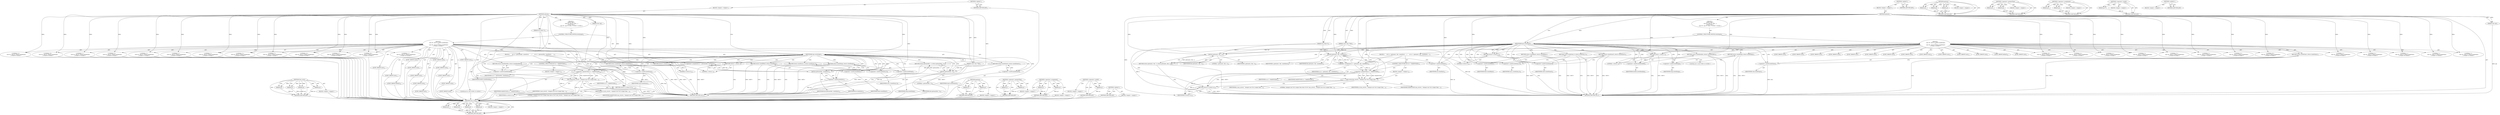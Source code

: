 digraph "&lt;global&gt;" {
vulnerable_146 [label=<(METHOD,luaL_error)>];
vulnerable_147 [label=<(PARAM,p1)>];
vulnerable_148 [label=<(PARAM,p2)>];
vulnerable_149 [label=<(PARAM,p3)>];
vulnerable_150 [label=<(PARAM,p4)>];
vulnerable_151 [label=<(BLOCK,&lt;empty&gt;,&lt;empty&gt;)>];
vulnerable_152 [label=<(METHOD_RETURN,ANY)>];
vulnerable_6 [label=<(METHOD,&lt;global&gt;)<SUB>1</SUB>>];
vulnerable_7 [label=<(BLOCK,&lt;empty&gt;,&lt;empty&gt;)<SUB>1</SUB>>];
vulnerable_8 [label=<(METHOD,optsize)<SUB>1</SUB>>];
vulnerable_9 [label=<(PARAM,lua_State *L)<SUB>1</SUB>>];
vulnerable_10 [label=<(PARAM,char opt)<SUB>1</SUB>>];
vulnerable_11 [label=<(PARAM,const char **fmt)<SUB>1</SUB>>];
vulnerable_12 [label="<(BLOCK,{
  switch (opt) {
    case 'B': case 'b': retu...,{
  switch (opt) {
    case 'B': case 'b': retu...)<SUB>1</SUB>>"];
vulnerable_13 [label=<(CONTROL_STRUCTURE,SWITCH,switch(opt))<SUB>2</SUB>>];
vulnerable_14 [label=<(IDENTIFIER,opt,switch(opt))<SUB>2</SUB>>];
vulnerable_15 [label="<(BLOCK,{
    case 'B': case 'b': return sizeof(char);
...,{
    case 'B': case 'b': return sizeof(char);
...)<SUB>2</SUB>>"];
vulnerable_16 [label=<(JUMP_TARGET,case)<SUB>3</SUB>>];
vulnerable_17 [label="<(LITERAL,'B',{
    case 'B': case 'b': return sizeof(char);
...)<SUB>3</SUB>>"];
vulnerable_18 [label=<(JUMP_TARGET,case)<SUB>3</SUB>>];
vulnerable_19 [label="<(LITERAL,'b',{
    case 'B': case 'b': return sizeof(char);
...)<SUB>3</SUB>>"];
vulnerable_20 [label=<(RETURN,return sizeof(char);,return sizeof(char);)<SUB>3</SUB>>];
vulnerable_21 [label=<(&lt;operator&gt;.sizeOf,sizeof(char))<SUB>3</SUB>>];
vulnerable_22 [label=<(IDENTIFIER,char,sizeof(char))<SUB>3</SUB>>];
vulnerable_23 [label=<(JUMP_TARGET,case)<SUB>4</SUB>>];
vulnerable_24 [label="<(LITERAL,'H',{
    case 'B': case 'b': return sizeof(char);
...)<SUB>4</SUB>>"];
vulnerable_25 [label=<(JUMP_TARGET,case)<SUB>4</SUB>>];
vulnerable_26 [label="<(LITERAL,'h',{
    case 'B': case 'b': return sizeof(char);
...)<SUB>4</SUB>>"];
vulnerable_27 [label=<(RETURN,return sizeof(short);,return sizeof(short);)<SUB>4</SUB>>];
vulnerable_28 [label=<(&lt;operator&gt;.sizeOf,sizeof(short))<SUB>4</SUB>>];
vulnerable_29 [label=<(IDENTIFIER,short,sizeof(short))<SUB>4</SUB>>];
vulnerable_30 [label=<(JUMP_TARGET,case)<SUB>5</SUB>>];
vulnerable_31 [label="<(LITERAL,'L',{
    case 'B': case 'b': return sizeof(char);
...)<SUB>5</SUB>>"];
vulnerable_32 [label=<(JUMP_TARGET,case)<SUB>5</SUB>>];
vulnerable_33 [label="<(LITERAL,'l',{
    case 'B': case 'b': return sizeof(char);
...)<SUB>5</SUB>>"];
vulnerable_34 [label=<(RETURN,return sizeof(long);,return sizeof(long);)<SUB>5</SUB>>];
vulnerable_35 [label=<(&lt;operator&gt;.sizeOf,sizeof(long))<SUB>5</SUB>>];
vulnerable_36 [label=<(IDENTIFIER,long,sizeof(long))<SUB>5</SUB>>];
vulnerable_37 [label=<(JUMP_TARGET,case)<SUB>6</SUB>>];
vulnerable_38 [label="<(LITERAL,'T',{
    case 'B': case 'b': return sizeof(char);
...)<SUB>6</SUB>>"];
vulnerable_39 [label=<(RETURN,return sizeof(size_t);,return sizeof(size_t);)<SUB>6</SUB>>];
vulnerable_40 [label=<(&lt;operator&gt;.sizeOf,sizeof(size_t))<SUB>6</SUB>>];
vulnerable_41 [label=<(IDENTIFIER,size_t,sizeof(size_t))<SUB>6</SUB>>];
vulnerable_42 [label=<(JUMP_TARGET,case)<SUB>7</SUB>>];
vulnerable_43 [label="<(LITERAL,'f',{
    case 'B': case 'b': return sizeof(char);
...)<SUB>7</SUB>>"];
vulnerable_44 [label=<(RETURN,return sizeof(float);,return sizeof(float);)<SUB>7</SUB>>];
vulnerable_45 [label=<(&lt;operator&gt;.sizeOf,sizeof(float))<SUB>7</SUB>>];
vulnerable_46 [label=<(IDENTIFIER,float,sizeof(float))<SUB>7</SUB>>];
vulnerable_47 [label=<(JUMP_TARGET,case)<SUB>8</SUB>>];
vulnerable_48 [label="<(LITERAL,'d',{
    case 'B': case 'b': return sizeof(char);
...)<SUB>8</SUB>>"];
vulnerable_49 [label=<(RETURN,return sizeof(double);,return sizeof(double);)<SUB>8</SUB>>];
vulnerable_50 [label=<(&lt;operator&gt;.sizeOf,sizeof(double))<SUB>8</SUB>>];
vulnerable_51 [label=<(IDENTIFIER,double,sizeof(double))<SUB>8</SUB>>];
vulnerable_52 [label=<(JUMP_TARGET,case)<SUB>9</SUB>>];
vulnerable_53 [label="<(LITERAL,'x',{
    case 'B': case 'b': return sizeof(char);
...)<SUB>9</SUB>>"];
vulnerable_54 [label=<(RETURN,return 1;,return 1;)<SUB>9</SUB>>];
vulnerable_55 [label=<(LITERAL,1,return 1;)<SUB>9</SUB>>];
vulnerable_56 [label=<(JUMP_TARGET,case)<SUB>10</SUB>>];
vulnerable_57 [label="<(LITERAL,'c',{
    case 'B': case 'b': return sizeof(char);
...)<SUB>10</SUB>>"];
vulnerable_58 [label=<(RETURN,return getnum(L, fmt, 1);,return getnum(L, fmt, 1);)<SUB>10</SUB>>];
vulnerable_59 [label=<(getnum,getnum(L, fmt, 1))<SUB>10</SUB>>];
vulnerable_60 [label=<(IDENTIFIER,L,getnum(L, fmt, 1))<SUB>10</SUB>>];
vulnerable_61 [label=<(IDENTIFIER,fmt,getnum(L, fmt, 1))<SUB>10</SUB>>];
vulnerable_62 [label=<(LITERAL,1,getnum(L, fmt, 1))<SUB>10</SUB>>];
vulnerable_63 [label=<(JUMP_TARGET,case)<SUB>11</SUB>>];
vulnerable_64 [label="<(LITERAL,'i',{
    case 'B': case 'b': return sizeof(char);
...)<SUB>11</SUB>>"];
vulnerable_65 [label=<(JUMP_TARGET,case)<SUB>11</SUB>>];
vulnerable_66 [label="<(LITERAL,'I',{
    case 'B': case 'b': return sizeof(char);
...)<SUB>11</SUB>>"];
vulnerable_67 [label=<(BLOCK,{
      int sz = getnum(L, fmt, sizeof(int));
 ...,{
      int sz = getnum(L, fmt, sizeof(int));
 ...)<SUB>11</SUB>>];
vulnerable_68 [label="<(LOCAL,int sz: int)<SUB>12</SUB>>"];
vulnerable_69 [label=<(&lt;operator&gt;.assignment,sz = getnum(L, fmt, sizeof(int)))<SUB>12</SUB>>];
vulnerable_70 [label=<(IDENTIFIER,sz,sz = getnum(L, fmt, sizeof(int)))<SUB>12</SUB>>];
vulnerable_71 [label=<(getnum,getnum(L, fmt, sizeof(int)))<SUB>12</SUB>>];
vulnerable_72 [label=<(IDENTIFIER,L,getnum(L, fmt, sizeof(int)))<SUB>12</SUB>>];
vulnerable_73 [label=<(IDENTIFIER,fmt,getnum(L, fmt, sizeof(int)))<SUB>12</SUB>>];
vulnerable_74 [label=<(&lt;operator&gt;.sizeOf,sizeof(int))<SUB>12</SUB>>];
vulnerable_75 [label=<(IDENTIFIER,int,sizeof(int))<SUB>12</SUB>>];
vulnerable_76 [label=<(CONTROL_STRUCTURE,IF,if (sz &gt; MAXINTSIZE))<SUB>13</SUB>>];
vulnerable_77 [label=<(&lt;operator&gt;.greaterThan,sz &gt; MAXINTSIZE)<SUB>13</SUB>>];
vulnerable_78 [label=<(IDENTIFIER,sz,sz &gt; MAXINTSIZE)<SUB>13</SUB>>];
vulnerable_79 [label=<(IDENTIFIER,MAXINTSIZE,sz &gt; MAXINTSIZE)<SUB>13</SUB>>];
vulnerable_80 [label=<(BLOCK,&lt;empty&gt;,&lt;empty&gt;)<SUB>14</SUB>>];
vulnerable_81 [label=<(luaL_error,luaL_error(L, &quot;integral size %d is larger than ...)<SUB>14</SUB>>];
vulnerable_82 [label=<(IDENTIFIER,L,luaL_error(L, &quot;integral size %d is larger than ...)<SUB>14</SUB>>];
vulnerable_83 [label=<(LITERAL,&quot;integral size %d is larger than limit of %d&quot;,luaL_error(L, &quot;integral size %d is larger than ...)<SUB>14</SUB>>];
vulnerable_84 [label=<(IDENTIFIER,sz,luaL_error(L, &quot;integral size %d is larger than ...)<SUB>15</SUB>>];
vulnerable_85 [label=<(IDENTIFIER,MAXINTSIZE,luaL_error(L, &quot;integral size %d is larger than ...)<SUB>15</SUB>>];
vulnerable_86 [label=<(RETURN,return sz;,return sz;)<SUB>16</SUB>>];
vulnerable_87 [label=<(IDENTIFIER,sz,return sz;)<SUB>16</SUB>>];
vulnerable_88 [label=<(JUMP_TARGET,default)<SUB>18</SUB>>];
vulnerable_89 [label=<(RETURN,return 0;,return 0;)<SUB>18</SUB>>];
vulnerable_90 [label=<(LITERAL,0,return 0;)<SUB>18</SUB>>];
vulnerable_91 [label=<(METHOD_RETURN,size_t)<SUB>1</SUB>>];
vulnerable_93 [label=<(METHOD_RETURN,ANY)<SUB>1</SUB>>];
vulnerable_130 [label=<(METHOD,getnum)>];
vulnerable_131 [label=<(PARAM,p1)>];
vulnerable_132 [label=<(PARAM,p2)>];
vulnerable_133 [label=<(PARAM,p3)>];
vulnerable_134 [label=<(BLOCK,&lt;empty&gt;,&lt;empty&gt;)>];
vulnerable_135 [label=<(METHOD_RETURN,ANY)>];
vulnerable_141 [label=<(METHOD,&lt;operator&gt;.greaterThan)>];
vulnerable_142 [label=<(PARAM,p1)>];
vulnerable_143 [label=<(PARAM,p2)>];
vulnerable_144 [label=<(BLOCK,&lt;empty&gt;,&lt;empty&gt;)>];
vulnerable_145 [label=<(METHOD_RETURN,ANY)>];
vulnerable_136 [label=<(METHOD,&lt;operator&gt;.assignment)>];
vulnerable_137 [label=<(PARAM,p1)>];
vulnerable_138 [label=<(PARAM,p2)>];
vulnerable_139 [label=<(BLOCK,&lt;empty&gt;,&lt;empty&gt;)>];
vulnerable_140 [label=<(METHOD_RETURN,ANY)>];
vulnerable_126 [label=<(METHOD,&lt;operator&gt;.sizeOf)>];
vulnerable_127 [label=<(PARAM,p1)>];
vulnerable_128 [label=<(BLOCK,&lt;empty&gt;,&lt;empty&gt;)>];
vulnerable_129 [label=<(METHOD_RETURN,ANY)>];
vulnerable_120 [label=<(METHOD,&lt;global&gt;)<SUB>1</SUB>>];
vulnerable_121 [label=<(BLOCK,&lt;empty&gt;,&lt;empty&gt;)>];
vulnerable_122 [label=<(METHOD_RETURN,ANY)>];
fixed_143 [label=<(METHOD,luaL_error)>];
fixed_144 [label=<(PARAM,p1)>];
fixed_145 [label=<(PARAM,p2)>];
fixed_146 [label=<(PARAM,p3)>];
fixed_147 [label=<(PARAM,p4)>];
fixed_148 [label=<(BLOCK,&lt;empty&gt;,&lt;empty&gt;)>];
fixed_149 [label=<(METHOD_RETURN,ANY)>];
fixed_6 [label=<(METHOD,&lt;global&gt;)<SUB>1</SUB>>];
fixed_7 [label=<(BLOCK,&lt;empty&gt;,&lt;empty&gt;)<SUB>1</SUB>>];
fixed_8 [label=<(METHOD,optsize)<SUB>1</SUB>>];
fixed_9 [label=<(PARAM,lua_State *L)<SUB>1</SUB>>];
fixed_10 [label=<(PARAM,char opt)<SUB>1</SUB>>];
fixed_11 [label=<(PARAM,const char **fmt)<SUB>1</SUB>>];
fixed_12 [label="<(BLOCK,{
  switch (opt) {
    case 'B': case 'b': retu...,{
  switch (opt) {
    case 'B': case 'b': retu...)<SUB>1</SUB>>"];
fixed_13 [label=<(CONTROL_STRUCTURE,SWITCH,switch(opt))<SUB>2</SUB>>];
fixed_14 [label=<(IDENTIFIER,opt,switch(opt))<SUB>2</SUB>>];
fixed_15 [label="<(BLOCK,{
    case 'B': case 'b': return sizeof(char);
...,{
    case 'B': case 'b': return sizeof(char);
...)<SUB>2</SUB>>"];
fixed_16 [label=<(JUMP_TARGET,case)<SUB>3</SUB>>];
fixed_17 [label="<(LITERAL,'B',{
    case 'B': case 'b': return sizeof(char);
...)<SUB>3</SUB>>"];
fixed_18 [label=<(JUMP_TARGET,case)<SUB>3</SUB>>];
fixed_19 [label="<(LITERAL,'b',{
    case 'B': case 'b': return sizeof(char);
...)<SUB>3</SUB>>"];
fixed_20 [label=<(RETURN,return sizeof(char);,return sizeof(char);)<SUB>3</SUB>>];
fixed_21 [label=<(&lt;operator&gt;.sizeOf,sizeof(char))<SUB>3</SUB>>];
fixed_22 [label=<(IDENTIFIER,char,sizeof(char))<SUB>3</SUB>>];
fixed_23 [label=<(JUMP_TARGET,case)<SUB>4</SUB>>];
fixed_24 [label="<(LITERAL,'H',{
    case 'B': case 'b': return sizeof(char);
...)<SUB>4</SUB>>"];
fixed_25 [label=<(JUMP_TARGET,case)<SUB>4</SUB>>];
fixed_26 [label="<(LITERAL,'h',{
    case 'B': case 'b': return sizeof(char);
...)<SUB>4</SUB>>"];
fixed_27 [label=<(RETURN,return sizeof(short);,return sizeof(short);)<SUB>4</SUB>>];
fixed_28 [label=<(&lt;operator&gt;.sizeOf,sizeof(short))<SUB>4</SUB>>];
fixed_29 [label=<(IDENTIFIER,short,sizeof(short))<SUB>4</SUB>>];
fixed_30 [label=<(JUMP_TARGET,case)<SUB>5</SUB>>];
fixed_31 [label="<(LITERAL,'L',{
    case 'B': case 'b': return sizeof(char);
...)<SUB>5</SUB>>"];
fixed_32 [label=<(JUMP_TARGET,case)<SUB>5</SUB>>];
fixed_33 [label="<(LITERAL,'l',{
    case 'B': case 'b': return sizeof(char);
...)<SUB>5</SUB>>"];
fixed_34 [label=<(RETURN,return sizeof(long);,return sizeof(long);)<SUB>5</SUB>>];
fixed_35 [label=<(&lt;operator&gt;.sizeOf,sizeof(long))<SUB>5</SUB>>];
fixed_36 [label=<(IDENTIFIER,long,sizeof(long))<SUB>5</SUB>>];
fixed_37 [label=<(JUMP_TARGET,case)<SUB>6</SUB>>];
fixed_38 [label="<(LITERAL,'T',{
    case 'B': case 'b': return sizeof(char);
...)<SUB>6</SUB>>"];
fixed_39 [label=<(RETURN,return sizeof(size_t);,return sizeof(size_t);)<SUB>6</SUB>>];
fixed_40 [label=<(&lt;operator&gt;.sizeOf,sizeof(size_t))<SUB>6</SUB>>];
fixed_41 [label=<(IDENTIFIER,size_t,sizeof(size_t))<SUB>6</SUB>>];
fixed_42 [label=<(JUMP_TARGET,case)<SUB>7</SUB>>];
fixed_43 [label="<(LITERAL,'f',{
    case 'B': case 'b': return sizeof(char);
...)<SUB>7</SUB>>"];
fixed_44 [label=<(RETURN,return sizeof(float);,return sizeof(float);)<SUB>7</SUB>>];
fixed_45 [label=<(&lt;operator&gt;.sizeOf,sizeof(float))<SUB>7</SUB>>];
fixed_46 [label=<(IDENTIFIER,float,sizeof(float))<SUB>7</SUB>>];
fixed_47 [label=<(JUMP_TARGET,case)<SUB>8</SUB>>];
fixed_48 [label="<(LITERAL,'d',{
    case 'B': case 'b': return sizeof(char);
...)<SUB>8</SUB>>"];
fixed_49 [label=<(RETURN,return sizeof(double);,return sizeof(double);)<SUB>8</SUB>>];
fixed_50 [label=<(&lt;operator&gt;.sizeOf,sizeof(double))<SUB>8</SUB>>];
fixed_51 [label=<(IDENTIFIER,double,sizeof(double))<SUB>8</SUB>>];
fixed_52 [label=<(JUMP_TARGET,case)<SUB>9</SUB>>];
fixed_53 [label="<(LITERAL,'x',{
    case 'B': case 'b': return sizeof(char);
...)<SUB>9</SUB>>"];
fixed_54 [label=<(RETURN,return 1;,return 1;)<SUB>9</SUB>>];
fixed_55 [label=<(LITERAL,1,return 1;)<SUB>9</SUB>>];
fixed_56 [label=<(JUMP_TARGET,case)<SUB>10</SUB>>];
fixed_57 [label="<(LITERAL,'c',{
    case 'B': case 'b': return sizeof(char);
...)<SUB>10</SUB>>"];
fixed_58 [label=<(RETURN,return getnum(fmt, 1);,return getnum(fmt, 1);)<SUB>10</SUB>>];
fixed_59 [label=<(getnum,getnum(fmt, 1))<SUB>10</SUB>>];
fixed_60 [label=<(IDENTIFIER,fmt,getnum(fmt, 1))<SUB>10</SUB>>];
fixed_61 [label=<(LITERAL,1,getnum(fmt, 1))<SUB>10</SUB>>];
fixed_62 [label=<(JUMP_TARGET,case)<SUB>11</SUB>>];
fixed_63 [label="<(LITERAL,'i',{
    case 'B': case 'b': return sizeof(char);
...)<SUB>11</SUB>>"];
fixed_64 [label=<(JUMP_TARGET,case)<SUB>11</SUB>>];
fixed_65 [label="<(LITERAL,'I',{
    case 'B': case 'b': return sizeof(char);
...)<SUB>11</SUB>>"];
fixed_66 [label=<(BLOCK,{
      int sz = getnum(fmt, sizeof(int));
    ...,{
      int sz = getnum(fmt, sizeof(int));
    ...)<SUB>11</SUB>>];
fixed_67 [label="<(LOCAL,int sz: int)<SUB>12</SUB>>"];
fixed_68 [label=<(&lt;operator&gt;.assignment,sz = getnum(fmt, sizeof(int)))<SUB>12</SUB>>];
fixed_69 [label=<(IDENTIFIER,sz,sz = getnum(fmt, sizeof(int)))<SUB>12</SUB>>];
fixed_70 [label=<(getnum,getnum(fmt, sizeof(int)))<SUB>12</SUB>>];
fixed_71 [label=<(IDENTIFIER,fmt,getnum(fmt, sizeof(int)))<SUB>12</SUB>>];
fixed_72 [label=<(&lt;operator&gt;.sizeOf,sizeof(int))<SUB>12</SUB>>];
fixed_73 [label=<(IDENTIFIER,int,sizeof(int))<SUB>12</SUB>>];
fixed_74 [label=<(CONTROL_STRUCTURE,IF,if (sz &gt; MAXINTSIZE))<SUB>13</SUB>>];
fixed_75 [label=<(&lt;operator&gt;.greaterThan,sz &gt; MAXINTSIZE)<SUB>13</SUB>>];
fixed_76 [label=<(IDENTIFIER,sz,sz &gt; MAXINTSIZE)<SUB>13</SUB>>];
fixed_77 [label=<(IDENTIFIER,MAXINTSIZE,sz &gt; MAXINTSIZE)<SUB>13</SUB>>];
fixed_78 [label=<(BLOCK,&lt;empty&gt;,&lt;empty&gt;)<SUB>14</SUB>>];
fixed_79 [label=<(luaL_error,luaL_error(L, &quot;integral size %d is larger than ...)<SUB>14</SUB>>];
fixed_80 [label=<(IDENTIFIER,L,luaL_error(L, &quot;integral size %d is larger than ...)<SUB>14</SUB>>];
fixed_81 [label=<(LITERAL,&quot;integral size %d is larger than limit of %d&quot;,luaL_error(L, &quot;integral size %d is larger than ...)<SUB>14</SUB>>];
fixed_82 [label=<(IDENTIFIER,sz,luaL_error(L, &quot;integral size %d is larger than ...)<SUB>15</SUB>>];
fixed_83 [label=<(IDENTIFIER,MAXINTSIZE,luaL_error(L, &quot;integral size %d is larger than ...)<SUB>15</SUB>>];
fixed_84 [label=<(RETURN,return sz;,return sz;)<SUB>16</SUB>>];
fixed_85 [label=<(IDENTIFIER,sz,return sz;)<SUB>16</SUB>>];
fixed_86 [label=<(JUMP_TARGET,default)<SUB>18</SUB>>];
fixed_87 [label=<(RETURN,return 0;,return 0;)<SUB>18</SUB>>];
fixed_88 [label=<(LITERAL,0,return 0;)<SUB>18</SUB>>];
fixed_89 [label=<(METHOD_RETURN,size_t)<SUB>1</SUB>>];
fixed_91 [label=<(METHOD_RETURN,ANY)<SUB>1</SUB>>];
fixed_128 [label=<(METHOD,getnum)>];
fixed_129 [label=<(PARAM,p1)>];
fixed_130 [label=<(PARAM,p2)>];
fixed_131 [label=<(BLOCK,&lt;empty&gt;,&lt;empty&gt;)>];
fixed_132 [label=<(METHOD_RETURN,ANY)>];
fixed_138 [label=<(METHOD,&lt;operator&gt;.greaterThan)>];
fixed_139 [label=<(PARAM,p1)>];
fixed_140 [label=<(PARAM,p2)>];
fixed_141 [label=<(BLOCK,&lt;empty&gt;,&lt;empty&gt;)>];
fixed_142 [label=<(METHOD_RETURN,ANY)>];
fixed_133 [label=<(METHOD,&lt;operator&gt;.assignment)>];
fixed_134 [label=<(PARAM,p1)>];
fixed_135 [label=<(PARAM,p2)>];
fixed_136 [label=<(BLOCK,&lt;empty&gt;,&lt;empty&gt;)>];
fixed_137 [label=<(METHOD_RETURN,ANY)>];
fixed_124 [label=<(METHOD,&lt;operator&gt;.sizeOf)>];
fixed_125 [label=<(PARAM,p1)>];
fixed_126 [label=<(BLOCK,&lt;empty&gt;,&lt;empty&gt;)>];
fixed_127 [label=<(METHOD_RETURN,ANY)>];
fixed_118 [label=<(METHOD,&lt;global&gt;)<SUB>1</SUB>>];
fixed_119 [label=<(BLOCK,&lt;empty&gt;,&lt;empty&gt;)>];
fixed_120 [label=<(METHOD_RETURN,ANY)>];
vulnerable_146 -> vulnerable_147  [key=0, label="AST: "];
vulnerable_146 -> vulnerable_147  [key=1, label="DDG: "];
vulnerable_146 -> vulnerable_151  [key=0, label="AST: "];
vulnerable_146 -> vulnerable_148  [key=0, label="AST: "];
vulnerable_146 -> vulnerable_148  [key=1, label="DDG: "];
vulnerable_146 -> vulnerable_152  [key=0, label="AST: "];
vulnerable_146 -> vulnerable_152  [key=1, label="CFG: "];
vulnerable_146 -> vulnerable_149  [key=0, label="AST: "];
vulnerable_146 -> vulnerable_149  [key=1, label="DDG: "];
vulnerable_146 -> vulnerable_150  [key=0, label="AST: "];
vulnerable_146 -> vulnerable_150  [key=1, label="DDG: "];
vulnerable_147 -> vulnerable_152  [key=0, label="DDG: p1"];
vulnerable_148 -> vulnerable_152  [key=0, label="DDG: p2"];
vulnerable_149 -> vulnerable_152  [key=0, label="DDG: p3"];
vulnerable_150 -> vulnerable_152  [key=0, label="DDG: p4"];
vulnerable_6 -> vulnerable_7  [key=0, label="AST: "];
vulnerable_6 -> vulnerable_93  [key=0, label="AST: "];
vulnerable_6 -> vulnerable_93  [key=1, label="CFG: "];
vulnerable_7 -> vulnerable_8  [key=0, label="AST: "];
vulnerable_8 -> vulnerable_9  [key=0, label="AST: "];
vulnerable_8 -> vulnerable_9  [key=1, label="DDG: "];
vulnerable_8 -> vulnerable_10  [key=0, label="AST: "];
vulnerable_8 -> vulnerable_10  [key=1, label="DDG: "];
vulnerable_8 -> vulnerable_11  [key=0, label="AST: "];
vulnerable_8 -> vulnerable_11  [key=1, label="DDG: "];
vulnerable_8 -> vulnerable_12  [key=0, label="AST: "];
vulnerable_8 -> vulnerable_91  [key=0, label="AST: "];
vulnerable_8 -> vulnerable_14  [key=0, label="CFG: "];
vulnerable_8 -> vulnerable_14  [key=1, label="DDG: "];
vulnerable_8 -> vulnerable_17  [key=0, label="DDG: "];
vulnerable_8 -> vulnerable_19  [key=0, label="DDG: "];
vulnerable_8 -> vulnerable_24  [key=0, label="DDG: "];
vulnerable_8 -> vulnerable_26  [key=0, label="DDG: "];
vulnerable_8 -> vulnerable_31  [key=0, label="DDG: "];
vulnerable_8 -> vulnerable_33  [key=0, label="DDG: "];
vulnerable_8 -> vulnerable_38  [key=0, label="DDG: "];
vulnerable_8 -> vulnerable_43  [key=0, label="DDG: "];
vulnerable_8 -> vulnerable_48  [key=0, label="DDG: "];
vulnerable_8 -> vulnerable_53  [key=0, label="DDG: "];
vulnerable_8 -> vulnerable_54  [key=0, label="DDG: "];
vulnerable_8 -> vulnerable_57  [key=0, label="DDG: "];
vulnerable_8 -> vulnerable_64  [key=0, label="DDG: "];
vulnerable_8 -> vulnerable_66  [key=0, label="DDG: "];
vulnerable_8 -> vulnerable_89  [key=0, label="DDG: "];
vulnerable_8 -> vulnerable_55  [key=0, label="DDG: "];
vulnerable_8 -> vulnerable_90  [key=0, label="DDG: "];
vulnerable_8 -> vulnerable_59  [key=0, label="DDG: "];
vulnerable_8 -> vulnerable_87  [key=0, label="DDG: "];
vulnerable_8 -> vulnerable_71  [key=0, label="DDG: "];
vulnerable_8 -> vulnerable_77  [key=0, label="DDG: "];
vulnerable_8 -> vulnerable_81  [key=0, label="DDG: "];
vulnerable_9 -> vulnerable_91  [key=0, label="DDG: L"];
vulnerable_9 -> vulnerable_59  [key=0, label="DDG: L"];
vulnerable_9 -> vulnerable_71  [key=0, label="DDG: L"];
vulnerable_10 -> vulnerable_91  [key=0, label="DDG: opt"];
vulnerable_11 -> vulnerable_91  [key=0, label="DDG: fmt"];
vulnerable_11 -> vulnerable_59  [key=0, label="DDG: fmt"];
vulnerable_11 -> vulnerable_71  [key=0, label="DDG: fmt"];
vulnerable_12 -> vulnerable_13  [key=0, label="AST: "];
vulnerable_13 -> vulnerable_14  [key=0, label="AST: "];
vulnerable_13 -> vulnerable_15  [key=0, label="AST: "];
vulnerable_14 -> vulnerable_21  [key=0, label="CFG: "];
vulnerable_14 -> vulnerable_21  [key=1, label="CDG: "];
vulnerable_14 -> vulnerable_28  [key=0, label="CFG: "];
vulnerable_14 -> vulnerable_28  [key=1, label="CDG: "];
vulnerable_14 -> vulnerable_35  [key=0, label="CFG: "];
vulnerable_14 -> vulnerable_35  [key=1, label="CDG: "];
vulnerable_14 -> vulnerable_40  [key=0, label="CFG: "];
vulnerable_14 -> vulnerable_40  [key=1, label="CDG: "];
vulnerable_14 -> vulnerable_45  [key=0, label="CFG: "];
vulnerable_14 -> vulnerable_45  [key=1, label="CDG: "];
vulnerable_14 -> vulnerable_50  [key=0, label="CFG: "];
vulnerable_14 -> vulnerable_50  [key=1, label="CDG: "];
vulnerable_14 -> vulnerable_54  [key=0, label="CFG: "];
vulnerable_14 -> vulnerable_54  [key=1, label="CDG: "];
vulnerable_14 -> vulnerable_59  [key=0, label="CFG: "];
vulnerable_14 -> vulnerable_59  [key=1, label="CDG: "];
vulnerable_14 -> vulnerable_74  [key=0, label="CFG: "];
vulnerable_14 -> vulnerable_74  [key=1, label="CDG: "];
vulnerable_14 -> vulnerable_89  [key=0, label="CFG: "];
vulnerable_14 -> vulnerable_89  [key=1, label="CDG: "];
vulnerable_14 -> vulnerable_34  [key=0, label="CDG: "];
vulnerable_14 -> vulnerable_49  [key=0, label="CDG: "];
vulnerable_14 -> vulnerable_77  [key=0, label="CDG: "];
vulnerable_14 -> vulnerable_20  [key=0, label="CDG: "];
vulnerable_14 -> vulnerable_69  [key=0, label="CDG: "];
vulnerable_14 -> vulnerable_27  [key=0, label="CDG: "];
vulnerable_14 -> vulnerable_44  [key=0, label="CDG: "];
vulnerable_14 -> vulnerable_58  [key=0, label="CDG: "];
vulnerable_14 -> vulnerable_71  [key=0, label="CDG: "];
vulnerable_14 -> vulnerable_39  [key=0, label="CDG: "];
vulnerable_14 -> vulnerable_86  [key=0, label="CDG: "];
vulnerable_15 -> vulnerable_16  [key=0, label="AST: "];
vulnerable_15 -> vulnerable_17  [key=0, label="AST: "];
vulnerable_15 -> vulnerable_18  [key=0, label="AST: "];
vulnerable_15 -> vulnerable_19  [key=0, label="AST: "];
vulnerable_15 -> vulnerable_20  [key=0, label="AST: "];
vulnerable_15 -> vulnerable_23  [key=0, label="AST: "];
vulnerable_15 -> vulnerable_24  [key=0, label="AST: "];
vulnerable_15 -> vulnerable_25  [key=0, label="AST: "];
vulnerable_15 -> vulnerable_26  [key=0, label="AST: "];
vulnerable_15 -> vulnerable_27  [key=0, label="AST: "];
vulnerable_15 -> vulnerable_30  [key=0, label="AST: "];
vulnerable_15 -> vulnerable_31  [key=0, label="AST: "];
vulnerable_15 -> vulnerable_32  [key=0, label="AST: "];
vulnerable_15 -> vulnerable_33  [key=0, label="AST: "];
vulnerable_15 -> vulnerable_34  [key=0, label="AST: "];
vulnerable_15 -> vulnerable_37  [key=0, label="AST: "];
vulnerable_15 -> vulnerable_38  [key=0, label="AST: "];
vulnerable_15 -> vulnerable_39  [key=0, label="AST: "];
vulnerable_15 -> vulnerable_42  [key=0, label="AST: "];
vulnerable_15 -> vulnerable_43  [key=0, label="AST: "];
vulnerable_15 -> vulnerable_44  [key=0, label="AST: "];
vulnerable_15 -> vulnerable_47  [key=0, label="AST: "];
vulnerable_15 -> vulnerable_48  [key=0, label="AST: "];
vulnerable_15 -> vulnerable_49  [key=0, label="AST: "];
vulnerable_15 -> vulnerable_52  [key=0, label="AST: "];
vulnerable_15 -> vulnerable_53  [key=0, label="AST: "];
vulnerable_15 -> vulnerable_54  [key=0, label="AST: "];
vulnerable_15 -> vulnerable_56  [key=0, label="AST: "];
vulnerable_15 -> vulnerable_57  [key=0, label="AST: "];
vulnerable_15 -> vulnerable_58  [key=0, label="AST: "];
vulnerable_15 -> vulnerable_63  [key=0, label="AST: "];
vulnerable_15 -> vulnerable_64  [key=0, label="AST: "];
vulnerable_15 -> vulnerable_65  [key=0, label="AST: "];
vulnerable_15 -> vulnerable_66  [key=0, label="AST: "];
vulnerable_15 -> vulnerable_67  [key=0, label="AST: "];
vulnerable_15 -> vulnerable_88  [key=0, label="AST: "];
vulnerable_15 -> vulnerable_89  [key=0, label="AST: "];
vulnerable_20 -> vulnerable_21  [key=0, label="AST: "];
vulnerable_20 -> vulnerable_91  [key=0, label="CFG: "];
vulnerable_20 -> vulnerable_91  [key=1, label="DDG: &lt;RET&gt;"];
vulnerable_21 -> vulnerable_22  [key=0, label="AST: "];
vulnerable_21 -> vulnerable_20  [key=0, label="CFG: "];
vulnerable_21 -> vulnerable_91  [key=0, label="DDG: char"];
vulnerable_27 -> vulnerable_28  [key=0, label="AST: "];
vulnerable_27 -> vulnerable_91  [key=0, label="CFG: "];
vulnerable_27 -> vulnerable_91  [key=1, label="DDG: &lt;RET&gt;"];
vulnerable_28 -> vulnerable_29  [key=0, label="AST: "];
vulnerable_28 -> vulnerable_27  [key=0, label="CFG: "];
vulnerable_34 -> vulnerable_35  [key=0, label="AST: "];
vulnerable_34 -> vulnerable_91  [key=0, label="CFG: "];
vulnerable_34 -> vulnerable_91  [key=1, label="DDG: &lt;RET&gt;"];
vulnerable_35 -> vulnerable_36  [key=0, label="AST: "];
vulnerable_35 -> vulnerable_34  [key=0, label="CFG: "];
vulnerable_39 -> vulnerable_40  [key=0, label="AST: "];
vulnerable_39 -> vulnerable_91  [key=0, label="CFG: "];
vulnerable_39 -> vulnerable_91  [key=1, label="DDG: &lt;RET&gt;"];
vulnerable_40 -> vulnerable_41  [key=0, label="AST: "];
vulnerable_40 -> vulnerable_39  [key=0, label="CFG: "];
vulnerable_44 -> vulnerable_45  [key=0, label="AST: "];
vulnerable_44 -> vulnerable_91  [key=0, label="CFG: "];
vulnerable_44 -> vulnerable_91  [key=1, label="DDG: &lt;RET&gt;"];
vulnerable_45 -> vulnerable_46  [key=0, label="AST: "];
vulnerable_45 -> vulnerable_44  [key=0, label="CFG: "];
vulnerable_49 -> vulnerable_50  [key=0, label="AST: "];
vulnerable_49 -> vulnerable_91  [key=0, label="CFG: "];
vulnerable_49 -> vulnerable_91  [key=1, label="DDG: &lt;RET&gt;"];
vulnerable_50 -> vulnerable_51  [key=0, label="AST: "];
vulnerable_50 -> vulnerable_49  [key=0, label="CFG: "];
vulnerable_54 -> vulnerable_55  [key=0, label="AST: "];
vulnerable_54 -> vulnerable_91  [key=0, label="CFG: "];
vulnerable_54 -> vulnerable_91  [key=1, label="DDG: &lt;RET&gt;"];
vulnerable_55 -> vulnerable_54  [key=0, label="DDG: 1"];
vulnerable_58 -> vulnerable_59  [key=0, label="AST: "];
vulnerable_58 -> vulnerable_91  [key=0, label="CFG: "];
vulnerable_58 -> vulnerable_91  [key=1, label="DDG: &lt;RET&gt;"];
vulnerable_59 -> vulnerable_60  [key=0, label="AST: "];
vulnerable_59 -> vulnerable_61  [key=0, label="AST: "];
vulnerable_59 -> vulnerable_62  [key=0, label="AST: "];
vulnerable_59 -> vulnerable_58  [key=0, label="CFG: "];
vulnerable_59 -> vulnerable_58  [key=1, label="DDG: getnum(L, fmt, 1)"];
vulnerable_67 -> vulnerable_68  [key=0, label="AST: "];
vulnerable_67 -> vulnerable_69  [key=0, label="AST: "];
vulnerable_67 -> vulnerable_76  [key=0, label="AST: "];
vulnerable_67 -> vulnerable_86  [key=0, label="AST: "];
vulnerable_69 -> vulnerable_70  [key=0, label="AST: "];
vulnerable_69 -> vulnerable_71  [key=0, label="AST: "];
vulnerable_69 -> vulnerable_77  [key=0, label="CFG: "];
vulnerable_69 -> vulnerable_77  [key=1, label="DDG: sz"];
vulnerable_71 -> vulnerable_72  [key=0, label="AST: "];
vulnerable_71 -> vulnerable_73  [key=0, label="AST: "];
vulnerable_71 -> vulnerable_74  [key=0, label="AST: "];
vulnerable_71 -> vulnerable_69  [key=0, label="CFG: "];
vulnerable_71 -> vulnerable_69  [key=1, label="DDG: L"];
vulnerable_71 -> vulnerable_69  [key=2, label="DDG: fmt"];
vulnerable_71 -> vulnerable_81  [key=0, label="DDG: L"];
vulnerable_74 -> vulnerable_75  [key=0, label="AST: "];
vulnerable_74 -> vulnerable_71  [key=0, label="CFG: "];
vulnerable_74 -> vulnerable_91  [key=0, label="DDG: int"];
vulnerable_76 -> vulnerable_77  [key=0, label="AST: "];
vulnerable_76 -> vulnerable_80  [key=0, label="AST: "];
vulnerable_77 -> vulnerable_78  [key=0, label="AST: "];
vulnerable_77 -> vulnerable_79  [key=0, label="AST: "];
vulnerable_77 -> vulnerable_81  [key=0, label="CFG: "];
vulnerable_77 -> vulnerable_81  [key=1, label="DDG: sz"];
vulnerable_77 -> vulnerable_81  [key=2, label="DDG: MAXINTSIZE"];
vulnerable_77 -> vulnerable_81  [key=3, label="CDG: "];
vulnerable_77 -> vulnerable_86  [key=0, label="CFG: "];
vulnerable_77 -> vulnerable_87  [key=0, label="DDG: sz"];
vulnerable_80 -> vulnerable_81  [key=0, label="AST: "];
vulnerable_81 -> vulnerable_82  [key=0, label="AST: "];
vulnerable_81 -> vulnerable_83  [key=0, label="AST: "];
vulnerable_81 -> vulnerable_84  [key=0, label="AST: "];
vulnerable_81 -> vulnerable_85  [key=0, label="AST: "];
vulnerable_81 -> vulnerable_86  [key=0, label="CFG: "];
vulnerable_81 -> vulnerable_87  [key=0, label="DDG: sz"];
vulnerable_86 -> vulnerable_87  [key=0, label="AST: "];
vulnerable_86 -> vulnerable_91  [key=0, label="CFG: "];
vulnerable_86 -> vulnerable_91  [key=1, label="DDG: &lt;RET&gt;"];
vulnerable_87 -> vulnerable_86  [key=0, label="DDG: sz"];
vulnerable_89 -> vulnerable_90  [key=0, label="AST: "];
vulnerable_89 -> vulnerable_91  [key=0, label="CFG: "];
vulnerable_89 -> vulnerable_91  [key=1, label="DDG: &lt;RET&gt;"];
vulnerable_90 -> vulnerable_89  [key=0, label="DDG: 0"];
vulnerable_130 -> vulnerable_131  [key=0, label="AST: "];
vulnerable_130 -> vulnerable_131  [key=1, label="DDG: "];
vulnerable_130 -> vulnerable_134  [key=0, label="AST: "];
vulnerable_130 -> vulnerable_132  [key=0, label="AST: "];
vulnerable_130 -> vulnerable_132  [key=1, label="DDG: "];
vulnerable_130 -> vulnerable_135  [key=0, label="AST: "];
vulnerable_130 -> vulnerable_135  [key=1, label="CFG: "];
vulnerable_130 -> vulnerable_133  [key=0, label="AST: "];
vulnerable_130 -> vulnerable_133  [key=1, label="DDG: "];
vulnerable_131 -> vulnerable_135  [key=0, label="DDG: p1"];
vulnerable_132 -> vulnerable_135  [key=0, label="DDG: p2"];
vulnerable_133 -> vulnerable_135  [key=0, label="DDG: p3"];
vulnerable_141 -> vulnerable_142  [key=0, label="AST: "];
vulnerable_141 -> vulnerable_142  [key=1, label="DDG: "];
vulnerable_141 -> vulnerable_144  [key=0, label="AST: "];
vulnerable_141 -> vulnerable_143  [key=0, label="AST: "];
vulnerable_141 -> vulnerable_143  [key=1, label="DDG: "];
vulnerable_141 -> vulnerable_145  [key=0, label="AST: "];
vulnerable_141 -> vulnerable_145  [key=1, label="CFG: "];
vulnerable_142 -> vulnerable_145  [key=0, label="DDG: p1"];
vulnerable_143 -> vulnerable_145  [key=0, label="DDG: p2"];
vulnerable_136 -> vulnerable_137  [key=0, label="AST: "];
vulnerable_136 -> vulnerable_137  [key=1, label="DDG: "];
vulnerable_136 -> vulnerable_139  [key=0, label="AST: "];
vulnerable_136 -> vulnerable_138  [key=0, label="AST: "];
vulnerable_136 -> vulnerable_138  [key=1, label="DDG: "];
vulnerable_136 -> vulnerable_140  [key=0, label="AST: "];
vulnerable_136 -> vulnerable_140  [key=1, label="CFG: "];
vulnerable_137 -> vulnerable_140  [key=0, label="DDG: p1"];
vulnerable_138 -> vulnerable_140  [key=0, label="DDG: p2"];
vulnerable_126 -> vulnerable_127  [key=0, label="AST: "];
vulnerable_126 -> vulnerable_127  [key=1, label="DDG: "];
vulnerable_126 -> vulnerable_128  [key=0, label="AST: "];
vulnerable_126 -> vulnerable_129  [key=0, label="AST: "];
vulnerable_126 -> vulnerable_129  [key=1, label="CFG: "];
vulnerable_127 -> vulnerable_129  [key=0, label="DDG: p1"];
vulnerable_120 -> vulnerable_121  [key=0, label="AST: "];
vulnerable_120 -> vulnerable_122  [key=0, label="AST: "];
vulnerable_120 -> vulnerable_122  [key=1, label="CFG: "];
fixed_143 -> fixed_144  [key=0, label="AST: "];
fixed_143 -> fixed_144  [key=1, label="DDG: "];
fixed_143 -> fixed_148  [key=0, label="AST: "];
fixed_143 -> fixed_145  [key=0, label="AST: "];
fixed_143 -> fixed_145  [key=1, label="DDG: "];
fixed_143 -> fixed_149  [key=0, label="AST: "];
fixed_143 -> fixed_149  [key=1, label="CFG: "];
fixed_143 -> fixed_146  [key=0, label="AST: "];
fixed_143 -> fixed_146  [key=1, label="DDG: "];
fixed_143 -> fixed_147  [key=0, label="AST: "];
fixed_143 -> fixed_147  [key=1, label="DDG: "];
fixed_144 -> fixed_149  [key=0, label="DDG: p1"];
fixed_145 -> fixed_149  [key=0, label="DDG: p2"];
fixed_146 -> fixed_149  [key=0, label="DDG: p3"];
fixed_147 -> fixed_149  [key=0, label="DDG: p4"];
fixed_148 -> vulnerable_146  [key=0];
fixed_149 -> vulnerable_146  [key=0];
fixed_6 -> fixed_7  [key=0, label="AST: "];
fixed_6 -> fixed_91  [key=0, label="AST: "];
fixed_6 -> fixed_91  [key=1, label="CFG: "];
fixed_7 -> fixed_8  [key=0, label="AST: "];
fixed_8 -> fixed_9  [key=0, label="AST: "];
fixed_8 -> fixed_9  [key=1, label="DDG: "];
fixed_8 -> fixed_10  [key=0, label="AST: "];
fixed_8 -> fixed_10  [key=1, label="DDG: "];
fixed_8 -> fixed_11  [key=0, label="AST: "];
fixed_8 -> fixed_11  [key=1, label="DDG: "];
fixed_8 -> fixed_12  [key=0, label="AST: "];
fixed_8 -> fixed_89  [key=0, label="AST: "];
fixed_8 -> fixed_14  [key=0, label="CFG: "];
fixed_8 -> fixed_14  [key=1, label="DDG: "];
fixed_8 -> fixed_17  [key=0, label="DDG: "];
fixed_8 -> fixed_19  [key=0, label="DDG: "];
fixed_8 -> fixed_24  [key=0, label="DDG: "];
fixed_8 -> fixed_26  [key=0, label="DDG: "];
fixed_8 -> fixed_31  [key=0, label="DDG: "];
fixed_8 -> fixed_33  [key=0, label="DDG: "];
fixed_8 -> fixed_38  [key=0, label="DDG: "];
fixed_8 -> fixed_43  [key=0, label="DDG: "];
fixed_8 -> fixed_48  [key=0, label="DDG: "];
fixed_8 -> fixed_53  [key=0, label="DDG: "];
fixed_8 -> fixed_54  [key=0, label="DDG: "];
fixed_8 -> fixed_57  [key=0, label="DDG: "];
fixed_8 -> fixed_63  [key=0, label="DDG: "];
fixed_8 -> fixed_65  [key=0, label="DDG: "];
fixed_8 -> fixed_87  [key=0, label="DDG: "];
fixed_8 -> fixed_55  [key=0, label="DDG: "];
fixed_8 -> fixed_88  [key=0, label="DDG: "];
fixed_8 -> fixed_59  [key=0, label="DDG: "];
fixed_8 -> fixed_85  [key=0, label="DDG: "];
fixed_8 -> fixed_70  [key=0, label="DDG: "];
fixed_8 -> fixed_75  [key=0, label="DDG: "];
fixed_8 -> fixed_79  [key=0, label="DDG: "];
fixed_9 -> fixed_89  [key=0, label="DDG: L"];
fixed_9 -> fixed_79  [key=0, label="DDG: L"];
fixed_10 -> fixed_89  [key=0, label="DDG: opt"];
fixed_11 -> fixed_89  [key=0, label="DDG: fmt"];
fixed_11 -> fixed_59  [key=0, label="DDG: fmt"];
fixed_11 -> fixed_70  [key=0, label="DDG: fmt"];
fixed_12 -> fixed_13  [key=0, label="AST: "];
fixed_13 -> fixed_14  [key=0, label="AST: "];
fixed_13 -> fixed_15  [key=0, label="AST: "];
fixed_14 -> fixed_21  [key=0, label="CFG: "];
fixed_14 -> fixed_21  [key=1, label="CDG: "];
fixed_14 -> fixed_28  [key=0, label="CFG: "];
fixed_14 -> fixed_28  [key=1, label="CDG: "];
fixed_14 -> fixed_35  [key=0, label="CFG: "];
fixed_14 -> fixed_35  [key=1, label="CDG: "];
fixed_14 -> fixed_40  [key=0, label="CFG: "];
fixed_14 -> fixed_40  [key=1, label="CDG: "];
fixed_14 -> fixed_45  [key=0, label="CFG: "];
fixed_14 -> fixed_45  [key=1, label="CDG: "];
fixed_14 -> fixed_50  [key=0, label="CFG: "];
fixed_14 -> fixed_50  [key=1, label="CDG: "];
fixed_14 -> fixed_54  [key=0, label="CFG: "];
fixed_14 -> fixed_54  [key=1, label="CDG: "];
fixed_14 -> fixed_59  [key=0, label="CFG: "];
fixed_14 -> fixed_59  [key=1, label="CDG: "];
fixed_14 -> fixed_72  [key=0, label="CFG: "];
fixed_14 -> fixed_72  [key=1, label="CDG: "];
fixed_14 -> fixed_87  [key=0, label="CFG: "];
fixed_14 -> fixed_87  [key=1, label="CDG: "];
fixed_14 -> fixed_34  [key=0, label="CDG: "];
fixed_14 -> fixed_68  [key=0, label="CDG: "];
fixed_14 -> fixed_49  [key=0, label="CDG: "];
fixed_14 -> fixed_75  [key=0, label="CDG: "];
fixed_14 -> fixed_84  [key=0, label="CDG: "];
fixed_14 -> fixed_20  [key=0, label="CDG: "];
fixed_14 -> fixed_27  [key=0, label="CDG: "];
fixed_14 -> fixed_44  [key=0, label="CDG: "];
fixed_14 -> fixed_58  [key=0, label="CDG: "];
fixed_14 -> fixed_70  [key=0, label="CDG: "];
fixed_14 -> fixed_39  [key=0, label="CDG: "];
fixed_15 -> fixed_16  [key=0, label="AST: "];
fixed_15 -> fixed_17  [key=0, label="AST: "];
fixed_15 -> fixed_18  [key=0, label="AST: "];
fixed_15 -> fixed_19  [key=0, label="AST: "];
fixed_15 -> fixed_20  [key=0, label="AST: "];
fixed_15 -> fixed_23  [key=0, label="AST: "];
fixed_15 -> fixed_24  [key=0, label="AST: "];
fixed_15 -> fixed_25  [key=0, label="AST: "];
fixed_15 -> fixed_26  [key=0, label="AST: "];
fixed_15 -> fixed_27  [key=0, label="AST: "];
fixed_15 -> fixed_30  [key=0, label="AST: "];
fixed_15 -> fixed_31  [key=0, label="AST: "];
fixed_15 -> fixed_32  [key=0, label="AST: "];
fixed_15 -> fixed_33  [key=0, label="AST: "];
fixed_15 -> fixed_34  [key=0, label="AST: "];
fixed_15 -> fixed_37  [key=0, label="AST: "];
fixed_15 -> fixed_38  [key=0, label="AST: "];
fixed_15 -> fixed_39  [key=0, label="AST: "];
fixed_15 -> fixed_42  [key=0, label="AST: "];
fixed_15 -> fixed_43  [key=0, label="AST: "];
fixed_15 -> fixed_44  [key=0, label="AST: "];
fixed_15 -> fixed_47  [key=0, label="AST: "];
fixed_15 -> fixed_48  [key=0, label="AST: "];
fixed_15 -> fixed_49  [key=0, label="AST: "];
fixed_15 -> fixed_52  [key=0, label="AST: "];
fixed_15 -> fixed_53  [key=0, label="AST: "];
fixed_15 -> fixed_54  [key=0, label="AST: "];
fixed_15 -> fixed_56  [key=0, label="AST: "];
fixed_15 -> fixed_57  [key=0, label="AST: "];
fixed_15 -> fixed_58  [key=0, label="AST: "];
fixed_15 -> fixed_62  [key=0, label="AST: "];
fixed_15 -> fixed_63  [key=0, label="AST: "];
fixed_15 -> fixed_64  [key=0, label="AST: "];
fixed_15 -> fixed_65  [key=0, label="AST: "];
fixed_15 -> fixed_66  [key=0, label="AST: "];
fixed_15 -> fixed_86  [key=0, label="AST: "];
fixed_15 -> fixed_87  [key=0, label="AST: "];
fixed_16 -> vulnerable_146  [key=0];
fixed_17 -> vulnerable_146  [key=0];
fixed_18 -> vulnerable_146  [key=0];
fixed_19 -> vulnerable_146  [key=0];
fixed_20 -> fixed_21  [key=0, label="AST: "];
fixed_20 -> fixed_89  [key=0, label="CFG: "];
fixed_20 -> fixed_89  [key=1, label="DDG: &lt;RET&gt;"];
fixed_21 -> fixed_22  [key=0, label="AST: "];
fixed_21 -> fixed_20  [key=0, label="CFG: "];
fixed_21 -> fixed_89  [key=0, label="DDG: char"];
fixed_22 -> vulnerable_146  [key=0];
fixed_23 -> vulnerable_146  [key=0];
fixed_24 -> vulnerable_146  [key=0];
fixed_25 -> vulnerable_146  [key=0];
fixed_26 -> vulnerable_146  [key=0];
fixed_27 -> fixed_28  [key=0, label="AST: "];
fixed_27 -> fixed_89  [key=0, label="CFG: "];
fixed_27 -> fixed_89  [key=1, label="DDG: &lt;RET&gt;"];
fixed_28 -> fixed_29  [key=0, label="AST: "];
fixed_28 -> fixed_27  [key=0, label="CFG: "];
fixed_29 -> vulnerable_146  [key=0];
fixed_30 -> vulnerable_146  [key=0];
fixed_31 -> vulnerable_146  [key=0];
fixed_32 -> vulnerable_146  [key=0];
fixed_33 -> vulnerable_146  [key=0];
fixed_34 -> fixed_35  [key=0, label="AST: "];
fixed_34 -> fixed_89  [key=0, label="CFG: "];
fixed_34 -> fixed_89  [key=1, label="DDG: &lt;RET&gt;"];
fixed_35 -> fixed_36  [key=0, label="AST: "];
fixed_35 -> fixed_34  [key=0, label="CFG: "];
fixed_36 -> vulnerable_146  [key=0];
fixed_37 -> vulnerable_146  [key=0];
fixed_38 -> vulnerable_146  [key=0];
fixed_39 -> fixed_40  [key=0, label="AST: "];
fixed_39 -> fixed_89  [key=0, label="CFG: "];
fixed_39 -> fixed_89  [key=1, label="DDG: &lt;RET&gt;"];
fixed_40 -> fixed_41  [key=0, label="AST: "];
fixed_40 -> fixed_39  [key=0, label="CFG: "];
fixed_41 -> vulnerable_146  [key=0];
fixed_42 -> vulnerable_146  [key=0];
fixed_43 -> vulnerable_146  [key=0];
fixed_44 -> fixed_45  [key=0, label="AST: "];
fixed_44 -> fixed_89  [key=0, label="CFG: "];
fixed_44 -> fixed_89  [key=1, label="DDG: &lt;RET&gt;"];
fixed_45 -> fixed_46  [key=0, label="AST: "];
fixed_45 -> fixed_44  [key=0, label="CFG: "];
fixed_46 -> vulnerable_146  [key=0];
fixed_47 -> vulnerable_146  [key=0];
fixed_48 -> vulnerable_146  [key=0];
fixed_49 -> fixed_50  [key=0, label="AST: "];
fixed_49 -> fixed_89  [key=0, label="CFG: "];
fixed_49 -> fixed_89  [key=1, label="DDG: &lt;RET&gt;"];
fixed_50 -> fixed_51  [key=0, label="AST: "];
fixed_50 -> fixed_49  [key=0, label="CFG: "];
fixed_51 -> vulnerable_146  [key=0];
fixed_52 -> vulnerable_146  [key=0];
fixed_53 -> vulnerable_146  [key=0];
fixed_54 -> fixed_55  [key=0, label="AST: "];
fixed_54 -> fixed_89  [key=0, label="CFG: "];
fixed_54 -> fixed_89  [key=1, label="DDG: &lt;RET&gt;"];
fixed_55 -> fixed_54  [key=0, label="DDG: 1"];
fixed_56 -> vulnerable_146  [key=0];
fixed_57 -> vulnerable_146  [key=0];
fixed_58 -> fixed_59  [key=0, label="AST: "];
fixed_58 -> fixed_89  [key=0, label="CFG: "];
fixed_58 -> fixed_89  [key=1, label="DDG: &lt;RET&gt;"];
fixed_59 -> fixed_60  [key=0, label="AST: "];
fixed_59 -> fixed_61  [key=0, label="AST: "];
fixed_59 -> fixed_58  [key=0, label="CFG: "];
fixed_59 -> fixed_58  [key=1, label="DDG: getnum(fmt, 1)"];
fixed_60 -> vulnerable_146  [key=0];
fixed_61 -> vulnerable_146  [key=0];
fixed_62 -> vulnerable_146  [key=0];
fixed_63 -> vulnerable_146  [key=0];
fixed_64 -> vulnerable_146  [key=0];
fixed_65 -> vulnerable_146  [key=0];
fixed_66 -> fixed_67  [key=0, label="AST: "];
fixed_66 -> fixed_68  [key=0, label="AST: "];
fixed_66 -> fixed_74  [key=0, label="AST: "];
fixed_66 -> fixed_84  [key=0, label="AST: "];
fixed_67 -> vulnerable_146  [key=0];
fixed_68 -> fixed_69  [key=0, label="AST: "];
fixed_68 -> fixed_70  [key=0, label="AST: "];
fixed_68 -> fixed_75  [key=0, label="CFG: "];
fixed_68 -> fixed_75  [key=1, label="DDG: sz"];
fixed_69 -> vulnerable_146  [key=0];
fixed_70 -> fixed_71  [key=0, label="AST: "];
fixed_70 -> fixed_72  [key=0, label="AST: "];
fixed_70 -> fixed_68  [key=0, label="CFG: "];
fixed_70 -> fixed_68  [key=1, label="DDG: fmt"];
fixed_71 -> vulnerable_146  [key=0];
fixed_72 -> fixed_73  [key=0, label="AST: "];
fixed_72 -> fixed_70  [key=0, label="CFG: "];
fixed_72 -> fixed_89  [key=0, label="DDG: int"];
fixed_73 -> vulnerable_146  [key=0];
fixed_74 -> fixed_75  [key=0, label="AST: "];
fixed_74 -> fixed_78  [key=0, label="AST: "];
fixed_75 -> fixed_76  [key=0, label="AST: "];
fixed_75 -> fixed_77  [key=0, label="AST: "];
fixed_75 -> fixed_79  [key=0, label="CFG: "];
fixed_75 -> fixed_79  [key=1, label="DDG: sz"];
fixed_75 -> fixed_79  [key=2, label="DDG: MAXINTSIZE"];
fixed_75 -> fixed_79  [key=3, label="CDG: "];
fixed_75 -> fixed_84  [key=0, label="CFG: "];
fixed_75 -> fixed_85  [key=0, label="DDG: sz"];
fixed_76 -> vulnerable_146  [key=0];
fixed_77 -> vulnerable_146  [key=0];
fixed_78 -> fixed_79  [key=0, label="AST: "];
fixed_79 -> fixed_80  [key=0, label="AST: "];
fixed_79 -> fixed_81  [key=0, label="AST: "];
fixed_79 -> fixed_82  [key=0, label="AST: "];
fixed_79 -> fixed_83  [key=0, label="AST: "];
fixed_79 -> fixed_84  [key=0, label="CFG: "];
fixed_79 -> fixed_85  [key=0, label="DDG: sz"];
fixed_80 -> vulnerable_146  [key=0];
fixed_81 -> vulnerable_146  [key=0];
fixed_82 -> vulnerable_146  [key=0];
fixed_83 -> vulnerable_146  [key=0];
fixed_84 -> fixed_85  [key=0, label="AST: "];
fixed_84 -> fixed_89  [key=0, label="CFG: "];
fixed_84 -> fixed_89  [key=1, label="DDG: &lt;RET&gt;"];
fixed_85 -> fixed_84  [key=0, label="DDG: sz"];
fixed_86 -> vulnerable_146  [key=0];
fixed_87 -> fixed_88  [key=0, label="AST: "];
fixed_87 -> fixed_89  [key=0, label="CFG: "];
fixed_87 -> fixed_89  [key=1, label="DDG: &lt;RET&gt;"];
fixed_88 -> fixed_87  [key=0, label="DDG: 0"];
fixed_89 -> vulnerable_146  [key=0];
fixed_91 -> vulnerable_146  [key=0];
fixed_128 -> fixed_129  [key=0, label="AST: "];
fixed_128 -> fixed_129  [key=1, label="DDG: "];
fixed_128 -> fixed_131  [key=0, label="AST: "];
fixed_128 -> fixed_130  [key=0, label="AST: "];
fixed_128 -> fixed_130  [key=1, label="DDG: "];
fixed_128 -> fixed_132  [key=0, label="AST: "];
fixed_128 -> fixed_132  [key=1, label="CFG: "];
fixed_129 -> fixed_132  [key=0, label="DDG: p1"];
fixed_130 -> fixed_132  [key=0, label="DDG: p2"];
fixed_131 -> vulnerable_146  [key=0];
fixed_132 -> vulnerable_146  [key=0];
fixed_138 -> fixed_139  [key=0, label="AST: "];
fixed_138 -> fixed_139  [key=1, label="DDG: "];
fixed_138 -> fixed_141  [key=0, label="AST: "];
fixed_138 -> fixed_140  [key=0, label="AST: "];
fixed_138 -> fixed_140  [key=1, label="DDG: "];
fixed_138 -> fixed_142  [key=0, label="AST: "];
fixed_138 -> fixed_142  [key=1, label="CFG: "];
fixed_139 -> fixed_142  [key=0, label="DDG: p1"];
fixed_140 -> fixed_142  [key=0, label="DDG: p2"];
fixed_141 -> vulnerable_146  [key=0];
fixed_142 -> vulnerable_146  [key=0];
fixed_133 -> fixed_134  [key=0, label="AST: "];
fixed_133 -> fixed_134  [key=1, label="DDG: "];
fixed_133 -> fixed_136  [key=0, label="AST: "];
fixed_133 -> fixed_135  [key=0, label="AST: "];
fixed_133 -> fixed_135  [key=1, label="DDG: "];
fixed_133 -> fixed_137  [key=0, label="AST: "];
fixed_133 -> fixed_137  [key=1, label="CFG: "];
fixed_134 -> fixed_137  [key=0, label="DDG: p1"];
fixed_135 -> fixed_137  [key=0, label="DDG: p2"];
fixed_136 -> vulnerable_146  [key=0];
fixed_137 -> vulnerable_146  [key=0];
fixed_124 -> fixed_125  [key=0, label="AST: "];
fixed_124 -> fixed_125  [key=1, label="DDG: "];
fixed_124 -> fixed_126  [key=0, label="AST: "];
fixed_124 -> fixed_127  [key=0, label="AST: "];
fixed_124 -> fixed_127  [key=1, label="CFG: "];
fixed_125 -> fixed_127  [key=0, label="DDG: p1"];
fixed_126 -> vulnerable_146  [key=0];
fixed_127 -> vulnerable_146  [key=0];
fixed_118 -> fixed_119  [key=0, label="AST: "];
fixed_118 -> fixed_120  [key=0, label="AST: "];
fixed_118 -> fixed_120  [key=1, label="CFG: "];
fixed_119 -> vulnerable_146  [key=0];
fixed_120 -> vulnerable_146  [key=0];
}
